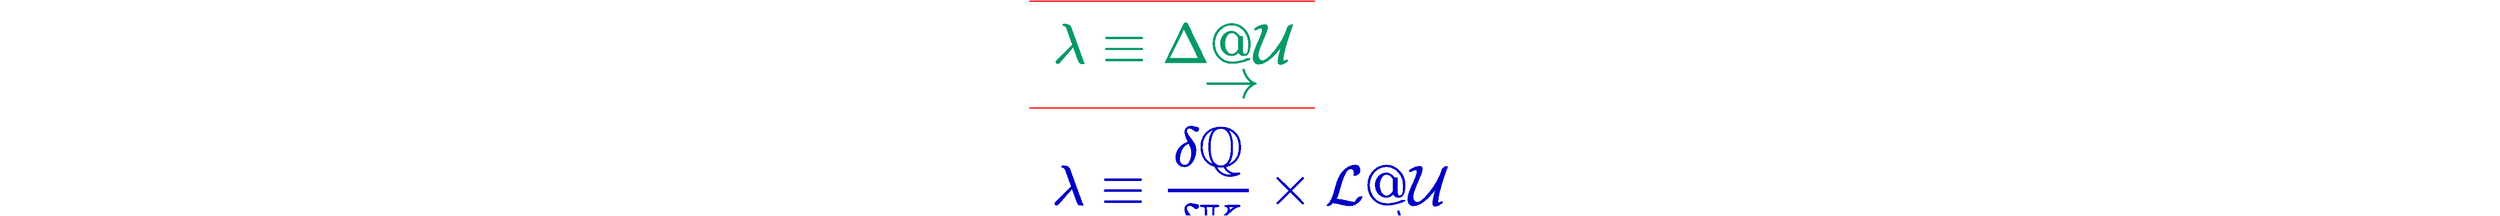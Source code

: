 <mxfile version="17.4.6" type="github">
  <diagram id="TykX-LrfZgg3Iwyyrdei" name="Page-1">
    <mxGraphModel dx="1531" dy="739" grid="1" gridSize="10" guides="1" tooltips="1" connect="1" arrows="1" fold="1" page="1" pageScale="1" pageWidth="850" pageHeight="1100" math="1" shadow="0">
      <root>
        <mxCell id="0" />
        <mxCell id="1" parent="0" />
        <mxCell id="o9J_iS0wE7Zmoxf9mp8P-1" value="&lt;font style=&quot;font-size: 40px&quot; color=&quot;#069968&quot;&gt;$$\lambda \equiv \Delta \underset \rightarrow {@}&amp;nbsp; &amp;nbsp;\mathcal{U}$$&lt;/font&gt;" style="text;html=1;align=center;verticalAlign=middle;resizable=0;points=[];autosize=1;strokeColor=none;fillColor=none;" vertex="1" parent="1">
          <mxGeometry x="-250" y="235" width="1180" height="30" as="geometry" />
        </mxCell>
        <mxCell id="o9J_iS0wE7Zmoxf9mp8P-2" value="&lt;font color=&quot;#0000c4&quot;&gt;$$\lambda \equiv \frac{\delta \mathbb{Q}}{\delta \mathbb{K}}\times \mathcal{L}\underset \rightarrow {@} \mathcal U $$&lt;/font&gt;" style="text;html=1;align=center;verticalAlign=middle;resizable=0;points=[];autosize=1;strokeColor=none;fillColor=none;fontSize=40;fontColor=#069968;" vertex="1" parent="1">
          <mxGeometry x="-645" y="330" width="2100" height="50" as="geometry" />
        </mxCell>
        <mxCell id="o9J_iS0wE7Zmoxf9mp8P-3" value="" style="endArrow=none;html=1;rounded=0;fontSize=40;fontColor=#0000C4;strokeColor=#FF0000;" edge="1" parent="1">
          <mxGeometry width="50" height="50" relative="1" as="geometry">
            <mxPoint x="220" y="290" as="sourcePoint" />
            <mxPoint x="460" y="290" as="targetPoint" />
          </mxGeometry>
        </mxCell>
        <mxCell id="o9J_iS0wE7Zmoxf9mp8P-4" value="" style="endArrow=none;html=1;rounded=0;fontSize=40;fontColor=#0000C4;strokeColor=#FF0000;" edge="1" parent="1">
          <mxGeometry width="50" height="50" relative="1" as="geometry">
            <mxPoint x="220" y="200" as="sourcePoint" />
            <mxPoint x="460" y="200" as="targetPoint" />
          </mxGeometry>
        </mxCell>
      </root>
    </mxGraphModel>
  </diagram>
</mxfile>
